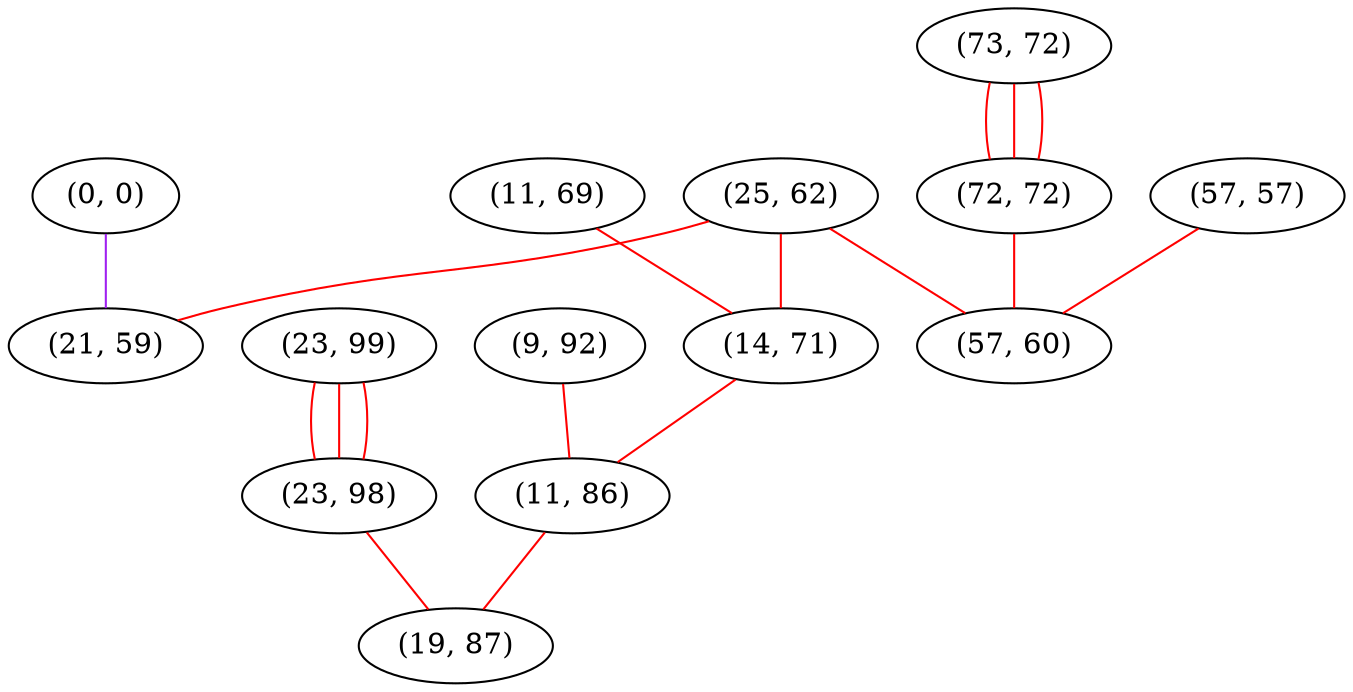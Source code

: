 graph "" {
"(0, 0)";
"(25, 62)";
"(23, 99)";
"(73, 72)";
"(11, 69)";
"(14, 71)";
"(57, 57)";
"(23, 98)";
"(9, 92)";
"(72, 72)";
"(11, 86)";
"(19, 87)";
"(21, 59)";
"(57, 60)";
"(0, 0)" -- "(21, 59)"  [color=purple, key=0, weight=4];
"(25, 62)" -- "(14, 71)"  [color=red, key=0, weight=1];
"(25, 62)" -- "(57, 60)"  [color=red, key=0, weight=1];
"(25, 62)" -- "(21, 59)"  [color=red, key=0, weight=1];
"(23, 99)" -- "(23, 98)"  [color=red, key=0, weight=1];
"(23, 99)" -- "(23, 98)"  [color=red, key=1, weight=1];
"(23, 99)" -- "(23, 98)"  [color=red, key=2, weight=1];
"(73, 72)" -- "(72, 72)"  [color=red, key=0, weight=1];
"(73, 72)" -- "(72, 72)"  [color=red, key=1, weight=1];
"(73, 72)" -- "(72, 72)"  [color=red, key=2, weight=1];
"(11, 69)" -- "(14, 71)"  [color=red, key=0, weight=1];
"(14, 71)" -- "(11, 86)"  [color=red, key=0, weight=1];
"(57, 57)" -- "(57, 60)"  [color=red, key=0, weight=1];
"(23, 98)" -- "(19, 87)"  [color=red, key=0, weight=1];
"(9, 92)" -- "(11, 86)"  [color=red, key=0, weight=1];
"(72, 72)" -- "(57, 60)"  [color=red, key=0, weight=1];
"(11, 86)" -- "(19, 87)"  [color=red, key=0, weight=1];
}
